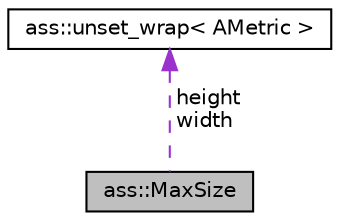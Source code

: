 digraph "ass::MaxSize"
{
 // LATEX_PDF_SIZE
  edge [fontname="Helvetica",fontsize="10",labelfontname="Helvetica",labelfontsize="10"];
  node [fontname="Helvetica",fontsize="10",shape=record];
  Node1 [label="ass::MaxSize",height=0.2,width=0.4,color="black", fillcolor="grey75", style="filled", fontcolor="black",tooltip="Controls the max size of AView."];
  Node2 -> Node1 [dir="back",color="darkorchid3",fontsize="10",style="dashed",label=" height\nwidth" ,fontname="Helvetica"];
  Node2 [label="ass::unset_wrap\< AMetric \>",height=0.2,width=0.4,color="black", fillcolor="white", style="filled",URL="$structass_1_1unset__wrap.html",tooltip=" "];
}
